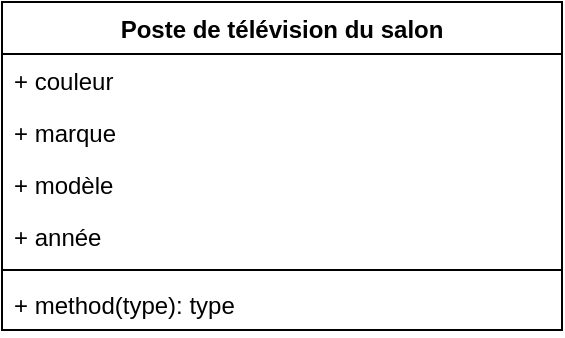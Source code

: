 <mxfile version="22.1.17" type="github">
  <diagram name="Page-1" id="6K0z0J4UpfmMwYKu7gFX">
    <mxGraphModel dx="1146" dy="763" grid="1" gridSize="10" guides="1" tooltips="1" connect="1" arrows="1" fold="1" page="1" pageScale="1" pageWidth="827" pageHeight="1169" math="0" shadow="0">
      <root>
        <mxCell id="0" />
        <mxCell id="1" parent="0" />
        <mxCell id="tCA4-VmsdNkASqEKAktP-1" value="Poste de télévision du salon" style="swimlane;fontStyle=1;align=center;verticalAlign=top;childLayout=stackLayout;horizontal=1;startSize=26;horizontalStack=0;resizeParent=1;resizeParentMax=0;resizeLast=0;collapsible=1;marginBottom=0;whiteSpace=wrap;html=1;" vertex="1" parent="1">
          <mxGeometry x="340" y="60" width="280" height="164" as="geometry" />
        </mxCell>
        <mxCell id="tCA4-VmsdNkASqEKAktP-2" value="+ couleur&lt;table&gt;&lt;tbody&gt;&lt;tr&gt;&lt;td&gt;&lt;br&gt;&lt;/td&gt;&lt;td&gt;&lt;br&gt;&lt;/td&gt;&lt;td&gt;&lt;br&gt;&lt;/td&gt;&lt;td&gt;&lt;br&gt;&lt;/td&gt;&lt;td&gt;&lt;br&gt;&lt;/td&gt;&lt;td&gt;&lt;br&gt;&lt;/td&gt;&lt;/tr&gt;&lt;tr&gt;&lt;td&gt;&lt;br&gt;&lt;/td&gt;&lt;td&gt;&lt;br&gt;&lt;/td&gt;&lt;td&gt;&lt;br&gt;&lt;/td&gt;&lt;td&gt;&lt;br&gt;&lt;/td&gt;&lt;td&gt;&lt;br&gt;&lt;/td&gt;&lt;td&gt;&lt;br&gt;&lt;/td&gt;&lt;/tr&gt;&lt;/tbody&gt;&lt;/table&gt;" style="text;strokeColor=none;fillColor=none;align=left;verticalAlign=top;spacingLeft=4;spacingRight=4;overflow=hidden;rotatable=0;points=[[0,0.5],[1,0.5]];portConstraint=eastwest;whiteSpace=wrap;html=1;" vertex="1" parent="tCA4-VmsdNkASqEKAktP-1">
          <mxGeometry y="26" width="280" height="26" as="geometry" />
        </mxCell>
        <mxCell id="tCA4-VmsdNkASqEKAktP-7" value="+ marque" style="text;strokeColor=none;fillColor=none;align=left;verticalAlign=top;spacingLeft=4;spacingRight=4;overflow=hidden;rotatable=0;points=[[0,0.5],[1,0.5]];portConstraint=eastwest;whiteSpace=wrap;html=1;" vertex="1" parent="tCA4-VmsdNkASqEKAktP-1">
          <mxGeometry y="52" width="280" height="26" as="geometry" />
        </mxCell>
        <mxCell id="tCA4-VmsdNkASqEKAktP-6" value="+ modèle" style="text;strokeColor=none;fillColor=none;align=left;verticalAlign=top;spacingLeft=4;spacingRight=4;overflow=hidden;rotatable=0;points=[[0,0.5],[1,0.5]];portConstraint=eastwest;whiteSpace=wrap;html=1;" vertex="1" parent="tCA4-VmsdNkASqEKAktP-1">
          <mxGeometry y="78" width="280" height="26" as="geometry" />
        </mxCell>
        <mxCell id="tCA4-VmsdNkASqEKAktP-5" value="+ année" style="text;strokeColor=none;fillColor=none;align=left;verticalAlign=top;spacingLeft=4;spacingRight=4;overflow=hidden;rotatable=0;points=[[0,0.5],[1,0.5]];portConstraint=eastwest;whiteSpace=wrap;html=1;" vertex="1" parent="tCA4-VmsdNkASqEKAktP-1">
          <mxGeometry y="104" width="280" height="26" as="geometry" />
        </mxCell>
        <mxCell id="tCA4-VmsdNkASqEKAktP-3" value="" style="line;strokeWidth=1;fillColor=none;align=left;verticalAlign=middle;spacingTop=-1;spacingLeft=3;spacingRight=3;rotatable=0;labelPosition=right;points=[];portConstraint=eastwest;strokeColor=inherit;" vertex="1" parent="tCA4-VmsdNkASqEKAktP-1">
          <mxGeometry y="130" width="280" height="8" as="geometry" />
        </mxCell>
        <mxCell id="tCA4-VmsdNkASqEKAktP-4" value="+ method(type): type" style="text;strokeColor=none;fillColor=none;align=left;verticalAlign=top;spacingLeft=4;spacingRight=4;overflow=hidden;rotatable=0;points=[[0,0.5],[1,0.5]];portConstraint=eastwest;whiteSpace=wrap;html=1;" vertex="1" parent="tCA4-VmsdNkASqEKAktP-1">
          <mxGeometry y="138" width="280" height="26" as="geometry" />
        </mxCell>
      </root>
    </mxGraphModel>
  </diagram>
</mxfile>
